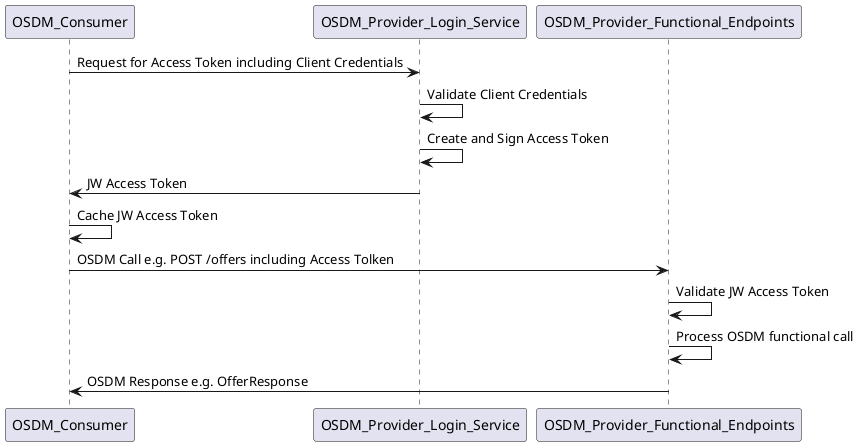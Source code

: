 @startuml Client Secret Token Generation Flow
OSDM_Consumer -> OSDM_Provider_Login_Service : Request for Access Token including Client Credentials
OSDM_Provider_Login_Service -> OSDM_Provider_Login_Service : Validate Client Credentials
OSDM_Provider_Login_Service -> OSDM_Provider_Login_Service : Create and Sign Access Token
OSDM_Provider_Login_Service -> OSDM_Consumer : JW Access Token
OSDM_Consumer -> OSDM_Consumer : Cache JW Access Token
OSDM_Consumer -> OSDM_Provider_Functional_Endpoints : OSDM Call e.g. POST /offers including Access Tolken
OSDM_Provider_Functional_Endpoints -> OSDM_Provider_Functional_Endpoints : Validate JW Access Token
OSDM_Provider_Functional_Endpoints -> OSDM_Provider_Functional_Endpoints : Process OSDM functional call
OSDM_Provider_Functional_Endpoints -> OSDM_Consumer : OSDM Response e.g. OfferResponse
@enduml